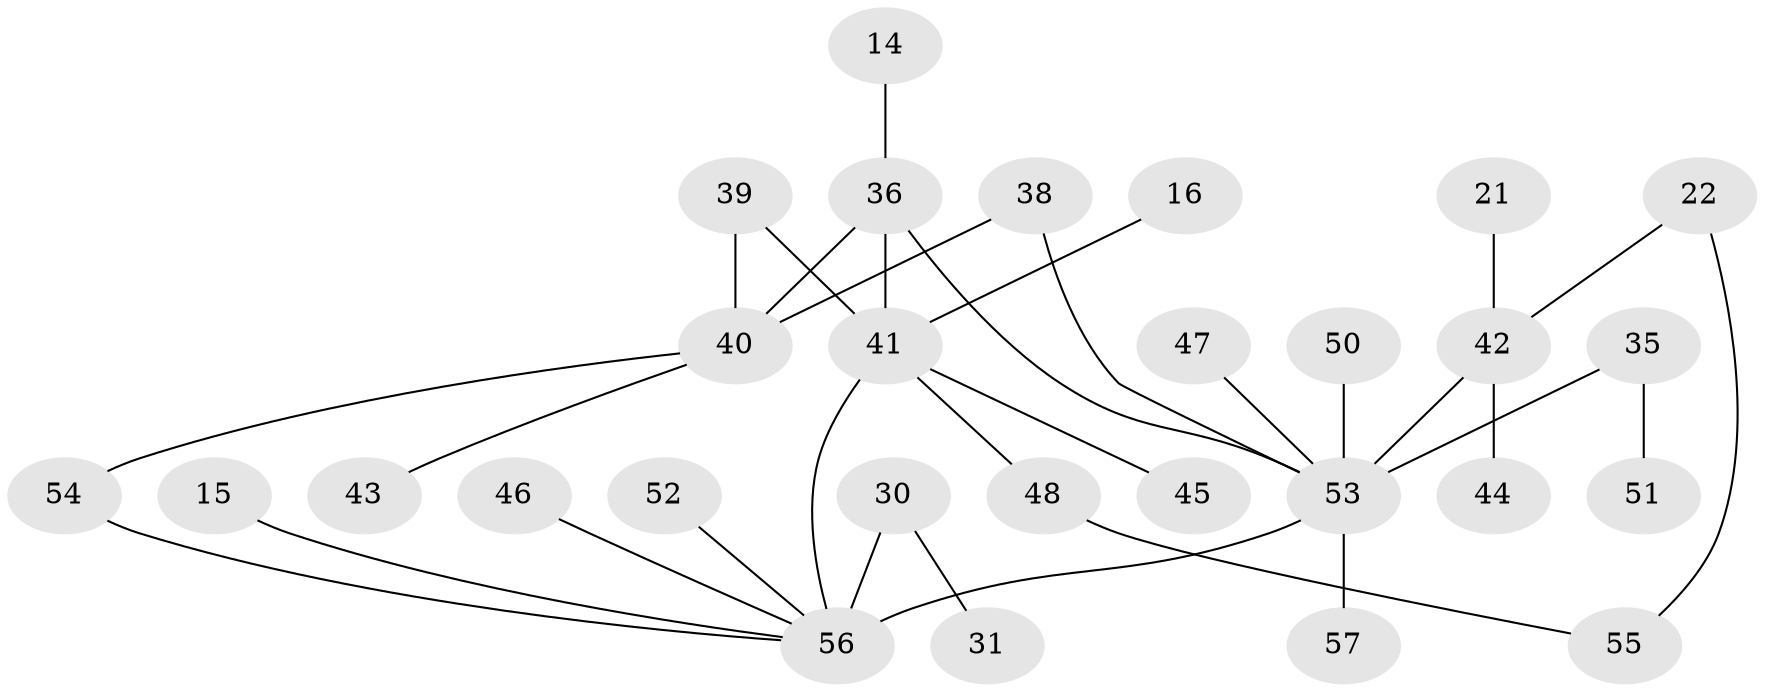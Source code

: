 // original degree distribution, {8: 0.03508771929824561, 4: 0.10526315789473684, 5: 0.017543859649122806, 7: 0.017543859649122806, 6: 0.017543859649122806, 2: 0.2807017543859649, 3: 0.24561403508771928, 1: 0.2807017543859649}
// Generated by graph-tools (version 1.1) at 2025/41/03/09/25 04:41:29]
// undirected, 28 vertices, 32 edges
graph export_dot {
graph [start="1"]
  node [color=gray90,style=filled];
  14;
  15 [super="+9"];
  16;
  21;
  22;
  30 [super="+18"];
  31;
  35 [super="+28"];
  36 [super="+29+4"];
  38;
  39;
  40 [super="+13+17+26"];
  41 [super="+27+37+10"];
  42 [super="+2+8"];
  43;
  44;
  45;
  46;
  47;
  48 [super="+33"];
  50;
  51;
  52;
  53 [super="+24+3+49"];
  54;
  55;
  56 [super="+34+32+11"];
  57;
  14 -- 36;
  15 -- 56;
  16 -- 41;
  21 -- 42;
  22 -- 55;
  22 -- 42;
  30 -- 31 [weight=2];
  30 -- 56 [weight=4];
  35 -- 51;
  35 -- 53 [weight=2];
  36 -- 53 [weight=2];
  36 -- 41 [weight=3];
  36 -- 40;
  38 -- 53;
  38 -- 40;
  39 -- 41;
  39 -- 40;
  40 -- 43;
  40 -- 54;
  41 -- 45;
  41 -- 48;
  41 -- 56 [weight=2];
  42 -- 44;
  42 -- 53 [weight=2];
  46 -- 56;
  47 -- 53;
  48 -- 55;
  50 -- 53;
  52 -- 56;
  53 -- 57;
  53 -- 56 [weight=4];
  54 -- 56;
}
